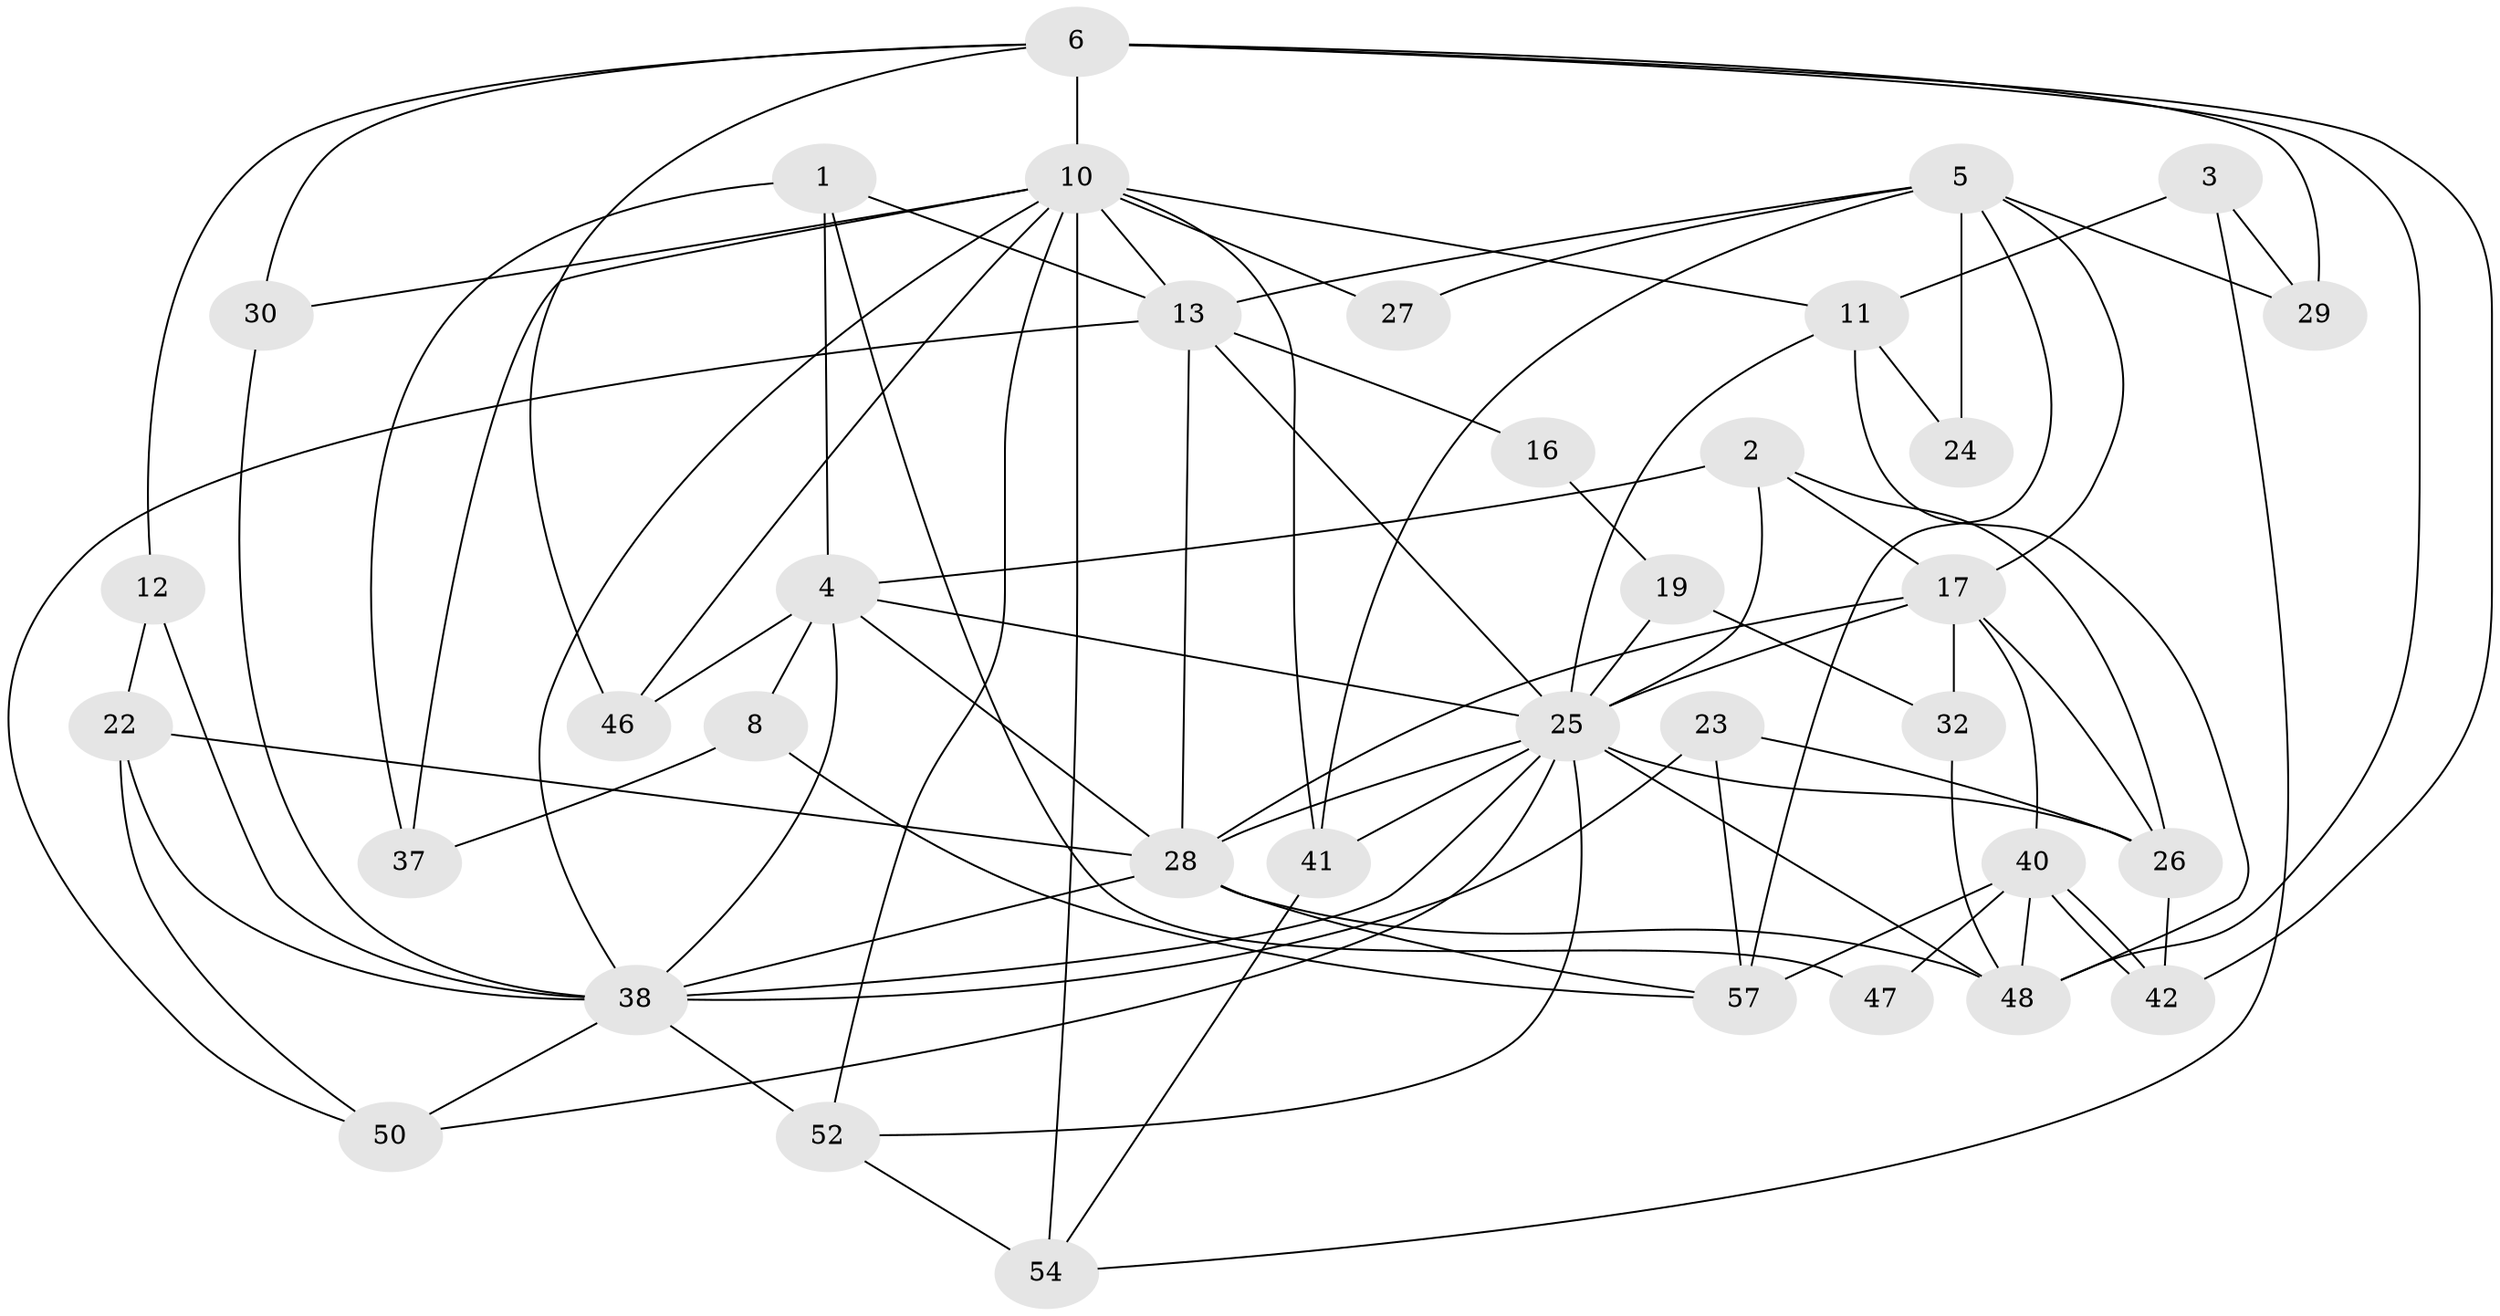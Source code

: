 // original degree distribution, {4: 0.29508196721311475, 3: 0.36065573770491804, 5: 0.13114754098360656, 6: 0.09836065573770492, 2: 0.06557377049180328, 8: 0.01639344262295082, 7: 0.03278688524590164}
// Generated by graph-tools (version 1.1) at 2025/18/03/04/25 18:18:36]
// undirected, 36 vertices, 87 edges
graph export_dot {
graph [start="1"]
  node [color=gray90,style=filled];
  1;
  2 [super="+7"];
  3;
  4 [super="+20"];
  5 [super="+21"];
  6 [super="+9+18"];
  8;
  10 [super="+43+14+15"];
  11 [super="+56"];
  12;
  13 [super="+39"];
  16;
  17 [super="+45"];
  19;
  22;
  23 [super="+34"];
  24;
  25 [super="+58+51"];
  26 [super="+53"];
  27;
  28 [super="+31"];
  29;
  30;
  32;
  37;
  38 [super="+44"];
  40;
  41;
  42;
  46;
  47;
  48;
  50;
  52;
  54;
  57;
  1 -- 13;
  1 -- 37;
  1 -- 47;
  1 -- 4;
  2 -- 17;
  2 -- 26;
  2 -- 25;
  2 -- 4;
  3 -- 54;
  3 -- 11;
  3 -- 29;
  4 -- 38;
  4 -- 8;
  4 -- 46;
  4 -- 25;
  4 -- 28;
  5 -- 57;
  5 -- 13;
  5 -- 29;
  5 -- 24;
  5 -- 41;
  5 -- 27;
  5 -- 17;
  6 -- 29;
  6 -- 10 [weight=2];
  6 -- 46;
  6 -- 12;
  6 -- 48;
  6 -- 42;
  6 -- 30;
  8 -- 57;
  8 -- 37;
  10 -- 11;
  10 -- 52;
  10 -- 46;
  10 -- 41;
  10 -- 27 [weight=2];
  10 -- 13;
  10 -- 30;
  10 -- 37;
  10 -- 54;
  10 -- 38;
  11 -- 48;
  11 -- 24;
  11 -- 25;
  12 -- 38;
  12 -- 22;
  13 -- 16;
  13 -- 50;
  13 -- 25;
  13 -- 28 [weight=2];
  16 -- 19;
  17 -- 32 [weight=2];
  17 -- 28 [weight=2];
  17 -- 40;
  17 -- 25;
  17 -- 26;
  19 -- 32;
  19 -- 25;
  22 -- 38;
  22 -- 50;
  22 -- 28;
  23 -- 38;
  23 -- 57;
  23 -- 26;
  25 -- 48;
  25 -- 52;
  25 -- 41;
  25 -- 38;
  25 -- 50;
  25 -- 26;
  25 -- 28;
  26 -- 42;
  28 -- 48 [weight=2];
  28 -- 57;
  28 -- 38;
  30 -- 38;
  32 -- 48;
  38 -- 50;
  38 -- 52;
  40 -- 42;
  40 -- 42;
  40 -- 47;
  40 -- 48;
  40 -- 57;
  41 -- 54;
  52 -- 54;
}
